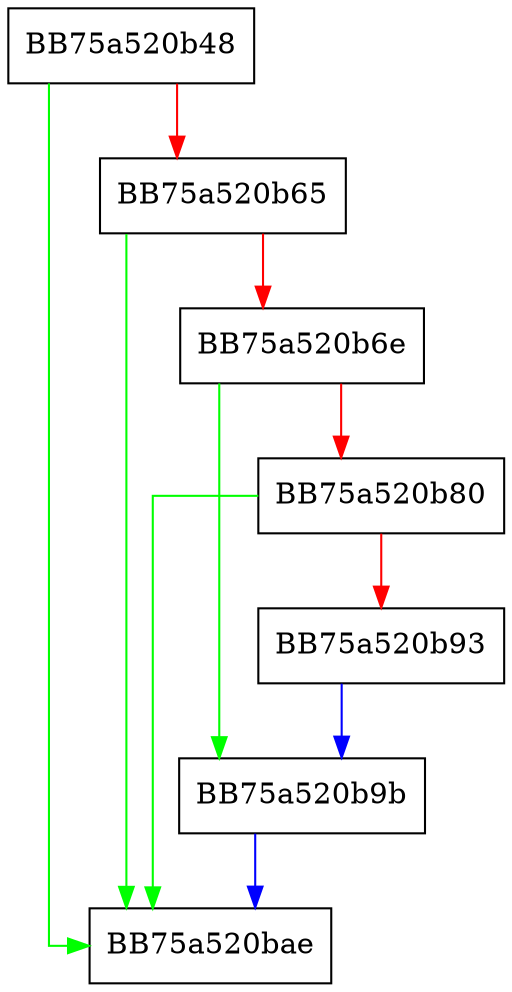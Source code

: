 digraph Init {
  node [shape="box"];
  graph [splines=ortho];
  BB75a520b48 -> BB75a520bae [color="green"];
  BB75a520b48 -> BB75a520b65 [color="red"];
  BB75a520b65 -> BB75a520bae [color="green"];
  BB75a520b65 -> BB75a520b6e [color="red"];
  BB75a520b6e -> BB75a520b9b [color="green"];
  BB75a520b6e -> BB75a520b80 [color="red"];
  BB75a520b80 -> BB75a520bae [color="green"];
  BB75a520b80 -> BB75a520b93 [color="red"];
  BB75a520b93 -> BB75a520b9b [color="blue"];
  BB75a520b9b -> BB75a520bae [color="blue"];
}